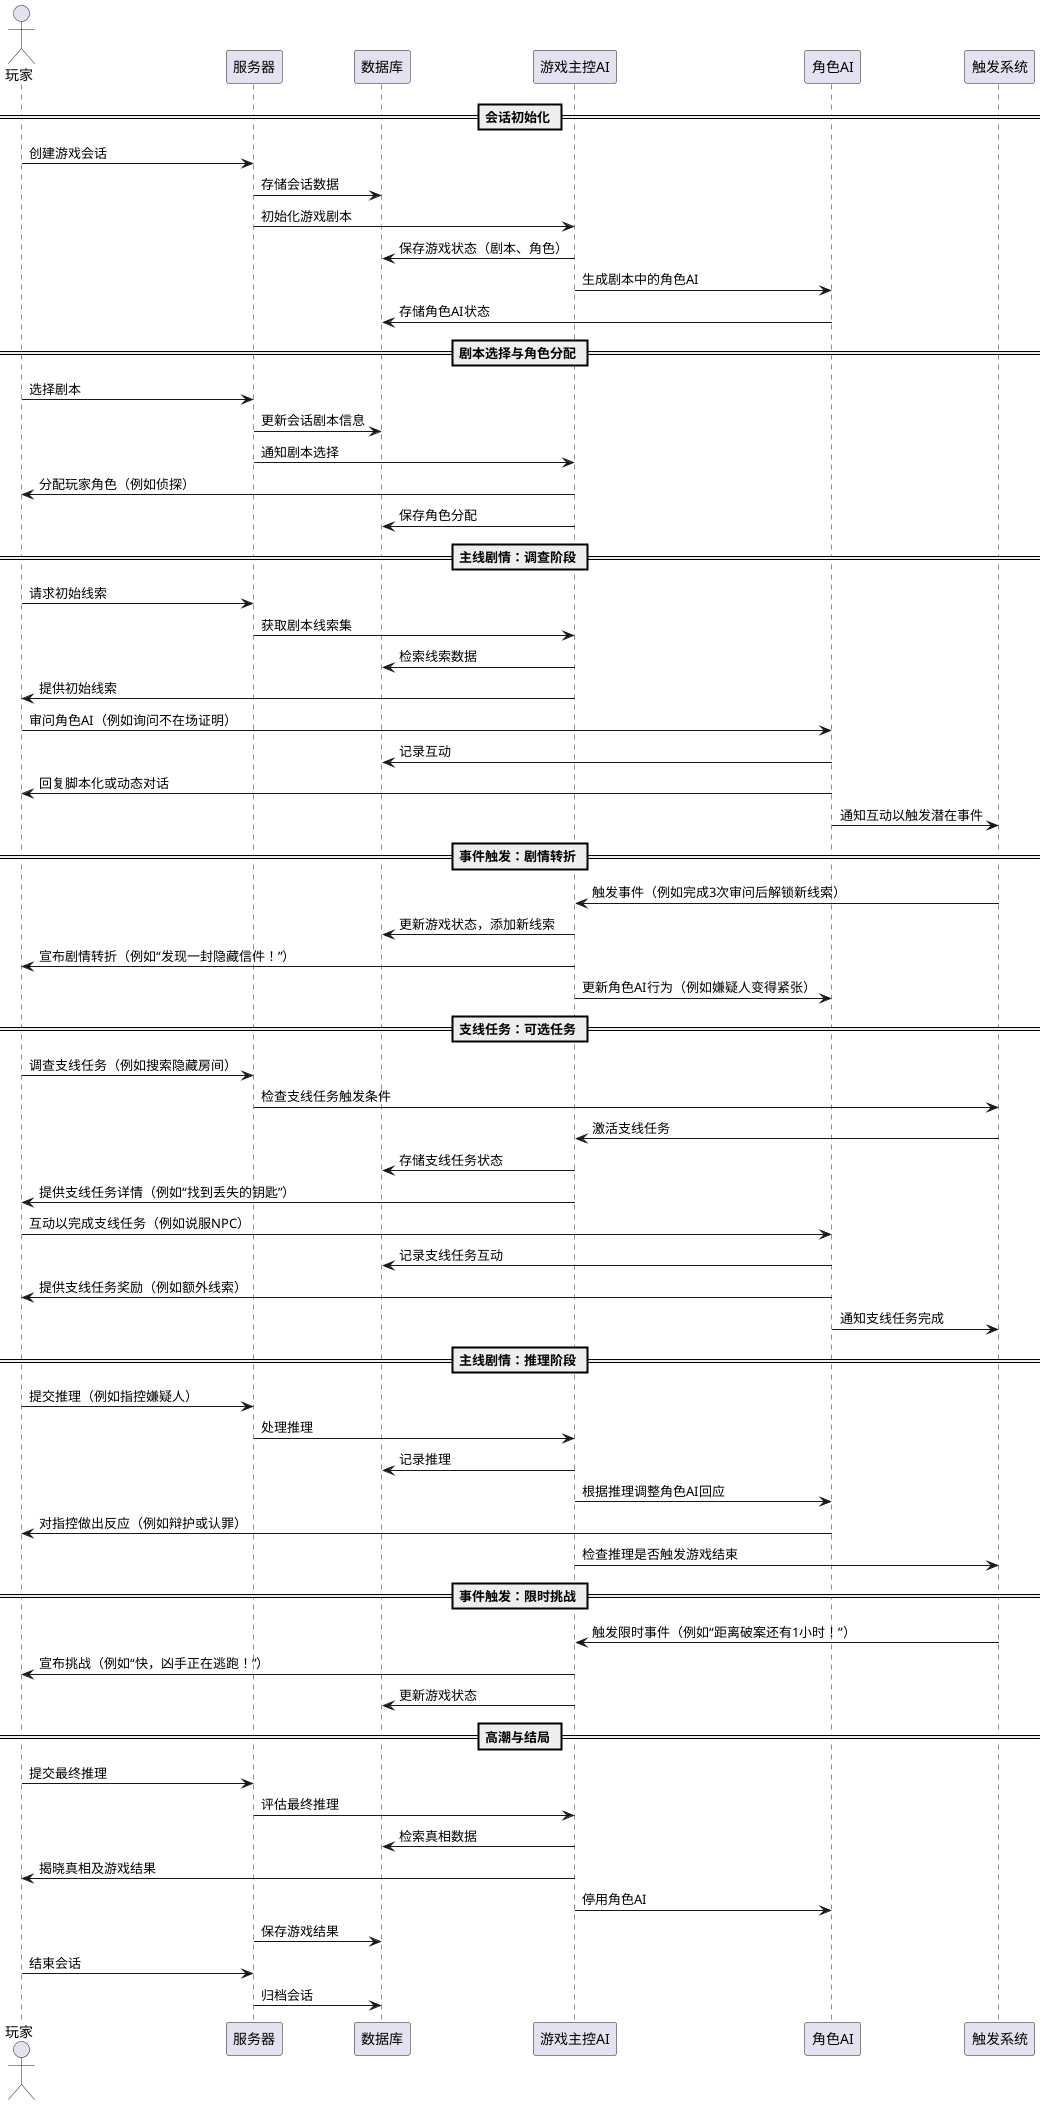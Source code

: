 @startuml
actor 玩家
participant 服务器
participant 数据库
participant "游戏主控AI" as GM
participant "角色AI" as CA
participant "触发系统" as TS

== 会话初始化 ==
玩家 -> 服务器: 创建游戏会话
服务器 -> 数据库: 存储会话数据
服务器 -> GM: 初始化游戏剧本
GM -> 数据库: 保存游戏状态（剧本、角色）
GM -> CA: 生成剧本中的角色AI
CA -> 数据库: 存储角色AI状态

== 剧本选择与角色分配 ==
玩家 -> 服务器: 选择剧本
服务器 -> 数据库: 更新会话剧本信息
服务器 -> GM: 通知剧本选择
GM -> 玩家: 分配玩家角色（例如侦探）
GM -> 数据库: 保存角色分配

== 主线剧情：调查阶段 ==
玩家 -> 服务器: 请求初始线索
服务器 -> GM: 获取剧本线索集
GM -> 数据库: 检索线索数据
GM -> 玩家: 提供初始线索
玩家 -> CA: 审问角色AI（例如询问不在场证明）
CA -> 数据库: 记录互动
CA -> 玩家: 回复脚本化或动态对话
CA -> TS: 通知互动以触发潜在事件

== 事件触发：剧情转折 ==
TS -> GM: 触发事件（例如完成3次审问后解锁新线索）
GM -> 数据库: 更新游戏状态，添加新线索
GM -> 玩家: 宣布剧情转折（例如“发现一封隐藏信件！”）
GM -> CA: 更新角色AI行为（例如嫌疑人变得紧张）

== 支线任务：可选任务 ==
玩家 -> 服务器: 调查支线任务（例如搜索隐藏房间）
服务器 -> TS: 检查支线任务触发条件
TS -> GM: 激活支线任务
GM -> 数据库: 存储支线任务状态
GM -> 玩家: 提供支线任务详情（例如“找到丢失的钥匙”）
玩家 -> CA: 互动以完成支线任务（例如说服NPC）
CA -> 数据库: 记录支线任务互动
CA -> 玩家: 提供支线任务奖励（例如额外线索）
CA -> TS: 通知支线任务完成

== 主线剧情：推理阶段 ==
玩家 -> 服务器: 提交推理（例如指控嫌疑人）
服务器 -> GM: 处理推理
GM -> 数据库: 记录推理
GM -> CA: 根据推理调整角色AI回应
CA -> 玩家: 对指控做出反应（例如辩护或认罪）
GM -> TS: 检查推理是否触发游戏结束

== 事件触发：限时挑战 ==
TS -> GM: 触发限时事件（例如“距离破案还有1小时！”）
GM -> 玩家: 宣布挑战（例如“快，凶手正在逃跑！”）
GM -> 数据库: 更新游戏状态

== 高潮与结局 ==
玩家 -> 服务器: 提交最终推理
服务器 -> GM: 评估最终推理
GM -> 数据库: 检索真相数据
GM -> 玩家: 揭晓真相及游戏结果
GM -> CA: 停用角色AI
服务器 -> 数据库: 保存游戏结果
玩家 -> 服务器: 结束会话
服务器 -> 数据库: 归档会话

@enduml